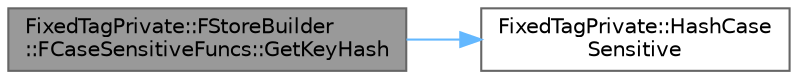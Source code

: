digraph "FixedTagPrivate::FStoreBuilder::FCaseSensitiveFuncs::GetKeyHash"
{
 // INTERACTIVE_SVG=YES
 // LATEX_PDF_SIZE
  bgcolor="transparent";
  edge [fontname=Helvetica,fontsize=10,labelfontname=Helvetica,labelfontsize=10];
  node [fontname=Helvetica,fontsize=10,shape=box,height=0.2,width=0.4];
  rankdir="LR";
  Node1 [id="Node000001",label="FixedTagPrivate::FStoreBuilder\l::FCaseSensitiveFuncs::GetKeyHash",height=0.2,width=0.4,color="gray40", fillcolor="grey60", style="filled", fontcolor="black",tooltip=" "];
  Node1 -> Node2 [id="edge1_Node000001_Node000002",color="steelblue1",style="solid",tooltip=" "];
  Node2 [id="Node000002",label="FixedTagPrivate::HashCase\lSensitive",height=0.2,width=0.4,color="grey40", fillcolor="white", style="filled",URL="$d4/d8a/namespaceFixedTagPrivate.html#a17a5190b11847fceb298d2bff80fe579",tooltip=" "];
}
